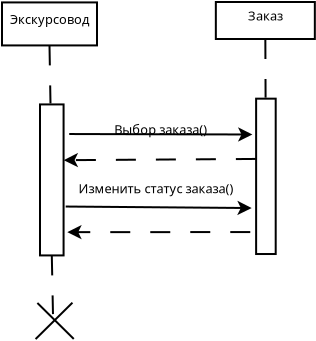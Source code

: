 <?xml version="1.0" encoding="UTF-8"?>
<dia:diagram xmlns:dia="http://www.lysator.liu.se/~alla/dia/">
  <dia:layer name="Фон" visible="true" active="true">
    <dia:object type="Standard - Box" version="0" id="O0">
      <dia:attribute name="obj_pos">
        <dia:point val="3.55,2.15"/>
      </dia:attribute>
      <dia:attribute name="obj_bb">
        <dia:rectangle val="3.5,2.1;8.35,4.35"/>
      </dia:attribute>
      <dia:attribute name="elem_corner">
        <dia:point val="3.55,2.15"/>
      </dia:attribute>
      <dia:attribute name="elem_width">
        <dia:real val="4.75"/>
      </dia:attribute>
      <dia:attribute name="elem_height">
        <dia:real val="2.15"/>
      </dia:attribute>
      <dia:attribute name="show_background">
        <dia:boolean val="true"/>
      </dia:attribute>
    </dia:object>
    <dia:object type="Standard - Line" version="0" id="O1">
      <dia:attribute name="obj_pos">
        <dia:point val="5.925,4.3"/>
      </dia:attribute>
      <dia:attribute name="obj_bb">
        <dia:rectangle val="5.874,4.249;6.025,7.252"/>
      </dia:attribute>
      <dia:attribute name="conn_endpoints">
        <dia:point val="5.925,4.3"/>
        <dia:point val="5.974,7.201"/>
      </dia:attribute>
      <dia:attribute name="numcp">
        <dia:int val="1"/>
      </dia:attribute>
      <dia:attribute name="line_style">
        <dia:enum val="1"/>
      </dia:attribute>
      <dia:connections>
        <dia:connection handle="0" to="O0" connection="6"/>
        <dia:connection handle="1" to="O2" connection="8"/>
      </dia:connections>
    </dia:object>
    <dia:object type="Standard - Box" version="0" id="O2">
      <dia:attribute name="obj_pos">
        <dia:point val="5.45,7.25"/>
      </dia:attribute>
      <dia:attribute name="obj_bb">
        <dia:rectangle val="5.4,7.2;6.679,14.85"/>
      </dia:attribute>
      <dia:attribute name="elem_corner">
        <dia:point val="5.45,7.25"/>
      </dia:attribute>
      <dia:attribute name="elem_width">
        <dia:real val="1.179"/>
      </dia:attribute>
      <dia:attribute name="elem_height">
        <dia:real val="7.55"/>
      </dia:attribute>
      <dia:attribute name="show_background">
        <dia:boolean val="true"/>
      </dia:attribute>
    </dia:object>
    <dia:object type="Standard - Text" version="1" id="O3">
      <dia:attribute name="obj_pos">
        <dia:point val="15.4,3.15"/>
      </dia:attribute>
      <dia:attribute name="obj_bb">
        <dia:rectangle val="15.4,2.51;15.4,3.282"/>
      </dia:attribute>
      <dia:attribute name="text">
        <dia:composite type="text">
          <dia:attribute name="string">
            <dia:string>##</dia:string>
          </dia:attribute>
          <dia:attribute name="font">
            <dia:font family="sans" style="0" name="Helvetica"/>
          </dia:attribute>
          <dia:attribute name="height">
            <dia:real val="0.8"/>
          </dia:attribute>
          <dia:attribute name="pos">
            <dia:point val="15.4,3.15"/>
          </dia:attribute>
          <dia:attribute name="color">
            <dia:color val="#000000"/>
          </dia:attribute>
          <dia:attribute name="alignment">
            <dia:enum val="0"/>
          </dia:attribute>
        </dia:composite>
      </dia:attribute>
      <dia:attribute name="valign">
        <dia:enum val="3"/>
      </dia:attribute>
    </dia:object>
    <dia:object type="Standard - Box" version="0" id="O4">
      <dia:attribute name="obj_pos">
        <dia:point val="14.242,2.129"/>
      </dia:attribute>
      <dia:attribute name="obj_bb">
        <dia:rectangle val="14.192,2.079;19.242,4.029"/>
      </dia:attribute>
      <dia:attribute name="elem_corner">
        <dia:point val="14.242,2.129"/>
      </dia:attribute>
      <dia:attribute name="elem_width">
        <dia:real val="4.95"/>
      </dia:attribute>
      <dia:attribute name="elem_height">
        <dia:real val="1.85"/>
      </dia:attribute>
      <dia:attribute name="show_background">
        <dia:boolean val="true"/>
      </dia:attribute>
    </dia:object>
    <dia:object type="Standard - Text" version="1" id="O5">
      <dia:attribute name="obj_pos">
        <dia:point val="16.717,3.054"/>
      </dia:attribute>
      <dia:attribute name="obj_bb">
        <dia:rectangle val="15.905,2.414;17.528,3.186"/>
      </dia:attribute>
      <dia:attribute name="text">
        <dia:composite type="text">
          <dia:attribute name="string">
            <dia:string>#Заказ#</dia:string>
          </dia:attribute>
          <dia:attribute name="font">
            <dia:font family="sans" style="0" name="Helvetica"/>
          </dia:attribute>
          <dia:attribute name="height">
            <dia:real val="0.8"/>
          </dia:attribute>
          <dia:attribute name="pos">
            <dia:point val="16.717,3.054"/>
          </dia:attribute>
          <dia:attribute name="color">
            <dia:color val="#000000"/>
          </dia:attribute>
          <dia:attribute name="alignment">
            <dia:enum val="1"/>
          </dia:attribute>
        </dia:composite>
      </dia:attribute>
      <dia:attribute name="valign">
        <dia:enum val="3"/>
      </dia:attribute>
      <dia:connections>
        <dia:connection handle="0" to="O4" connection="8"/>
      </dia:connections>
    </dia:object>
    <dia:object type="Standard - Text" version="1" id="O6">
      <dia:attribute name="obj_pos">
        <dia:point val="5.925,3.225"/>
      </dia:attribute>
      <dia:attribute name="obj_bb">
        <dia:rectangle val="4.086,2.585;7.764,3.357"/>
      </dia:attribute>
      <dia:attribute name="text">
        <dia:composite type="text">
          <dia:attribute name="string">
            <dia:string>#Экскурсовод#</dia:string>
          </dia:attribute>
          <dia:attribute name="font">
            <dia:font family="sans" style="0" name="Helvetica"/>
          </dia:attribute>
          <dia:attribute name="height">
            <dia:real val="0.8"/>
          </dia:attribute>
          <dia:attribute name="pos">
            <dia:point val="5.925,3.225"/>
          </dia:attribute>
          <dia:attribute name="color">
            <dia:color val="#000000"/>
          </dia:attribute>
          <dia:attribute name="alignment">
            <dia:enum val="1"/>
          </dia:attribute>
        </dia:composite>
      </dia:attribute>
      <dia:attribute name="valign">
        <dia:enum val="3"/>
      </dia:attribute>
      <dia:connections>
        <dia:connection handle="0" to="O0" connection="8"/>
      </dia:connections>
    </dia:object>
    <dia:object type="Standard - Box" version="0" id="O7">
      <dia:attribute name="obj_pos">
        <dia:point val="16.256,6.962"/>
      </dia:attribute>
      <dia:attribute name="obj_bb">
        <dia:rectangle val="16.206,6.912;17.286,14.779"/>
      </dia:attribute>
      <dia:attribute name="elem_corner">
        <dia:point val="16.256,6.962"/>
      </dia:attribute>
      <dia:attribute name="elem_width">
        <dia:real val="0.979"/>
      </dia:attribute>
      <dia:attribute name="elem_height">
        <dia:real val="7.768"/>
      </dia:attribute>
      <dia:attribute name="show_background">
        <dia:boolean val="true"/>
      </dia:attribute>
    </dia:object>
    <dia:object type="Standard - Line" version="0" id="O8">
      <dia:attribute name="obj_pos">
        <dia:point val="6.912,8.73"/>
      </dia:attribute>
      <dia:attribute name="obj_bb">
        <dia:rectangle val="6.862,8.391;16.181,9.114"/>
      </dia:attribute>
      <dia:attribute name="conn_endpoints">
        <dia:point val="6.912,8.73"/>
        <dia:point val="16.069,8.754"/>
      </dia:attribute>
      <dia:attribute name="numcp">
        <dia:int val="1"/>
      </dia:attribute>
      <dia:attribute name="end_arrow">
        <dia:enum val="22"/>
      </dia:attribute>
      <dia:attribute name="end_arrow_length">
        <dia:real val="0.5"/>
      </dia:attribute>
      <dia:attribute name="end_arrow_width">
        <dia:real val="0.5"/>
      </dia:attribute>
    </dia:object>
    <dia:object type="Standard - Text" version="1" id="O9">
      <dia:attribute name="obj_pos">
        <dia:point val="11.491,8.742"/>
      </dia:attribute>
      <dia:attribute name="obj_bb">
        <dia:rectangle val="9.253,8.102;13.728,8.874"/>
      </dia:attribute>
      <dia:attribute name="text">
        <dia:composite type="text">
          <dia:attribute name="string">
            <dia:string>#Выбор заказа()#</dia:string>
          </dia:attribute>
          <dia:attribute name="font">
            <dia:font family="sans" style="0" name="Helvetica"/>
          </dia:attribute>
          <dia:attribute name="height">
            <dia:real val="0.8"/>
          </dia:attribute>
          <dia:attribute name="pos">
            <dia:point val="11.491,8.742"/>
          </dia:attribute>
          <dia:attribute name="color">
            <dia:color val="#000000"/>
          </dia:attribute>
          <dia:attribute name="alignment">
            <dia:enum val="1"/>
          </dia:attribute>
        </dia:composite>
      </dia:attribute>
      <dia:attribute name="valign">
        <dia:enum val="3"/>
      </dia:attribute>
      <dia:connections>
        <dia:connection handle="0" to="O8" connection="0"/>
      </dia:connections>
    </dia:object>
    <dia:object type="Standard - Line" version="0" id="O10">
      <dia:attribute name="obj_pos">
        <dia:point val="16.244,9.976"/>
      </dia:attribute>
      <dia:attribute name="obj_bb">
        <dia:rectangle val="6.524,9.672;16.294,10.396"/>
      </dia:attribute>
      <dia:attribute name="conn_endpoints">
        <dia:point val="16.244,9.976"/>
        <dia:point val="6.635,10.038"/>
      </dia:attribute>
      <dia:attribute name="numcp">
        <dia:int val="1"/>
      </dia:attribute>
      <dia:attribute name="line_style">
        <dia:enum val="1"/>
      </dia:attribute>
      <dia:attribute name="end_arrow">
        <dia:enum val="22"/>
      </dia:attribute>
      <dia:attribute name="end_arrow_length">
        <dia:real val="0.5"/>
      </dia:attribute>
      <dia:attribute name="end_arrow_width">
        <dia:real val="0.5"/>
      </dia:attribute>
    </dia:object>
    <dia:object type="Standard - Line" version="0" id="O11">
      <dia:attribute name="obj_pos">
        <dia:point val="6.735,12.356"/>
      </dia:attribute>
      <dia:attribute name="obj_bb">
        <dia:rectangle val="6.685,12.064;16.145,12.788"/>
      </dia:attribute>
      <dia:attribute name="conn_endpoints">
        <dia:point val="6.735,12.356"/>
        <dia:point val="16.034,12.431"/>
      </dia:attribute>
      <dia:attribute name="numcp">
        <dia:int val="1"/>
      </dia:attribute>
      <dia:attribute name="end_arrow">
        <dia:enum val="22"/>
      </dia:attribute>
      <dia:attribute name="end_arrow_length">
        <dia:real val="0.5"/>
      </dia:attribute>
      <dia:attribute name="end_arrow_width">
        <dia:real val="0.5"/>
      </dia:attribute>
    </dia:object>
    <dia:object type="Standard - Text" version="1" id="O12">
      <dia:attribute name="obj_pos">
        <dia:point val="11.243,11.687"/>
      </dia:attribute>
      <dia:attribute name="obj_bb">
        <dia:rectangle val="7.515,11.046;14.97,11.819"/>
      </dia:attribute>
      <dia:attribute name="text">
        <dia:composite type="text">
          <dia:attribute name="string">
            <dia:string>#Изменить статус заказа()#</dia:string>
          </dia:attribute>
          <dia:attribute name="font">
            <dia:font family="sans" style="0" name="Helvetica"/>
          </dia:attribute>
          <dia:attribute name="height">
            <dia:real val="0.8"/>
          </dia:attribute>
          <dia:attribute name="pos">
            <dia:point val="11.243,11.687"/>
          </dia:attribute>
          <dia:attribute name="color">
            <dia:color val="#000000"/>
          </dia:attribute>
          <dia:attribute name="alignment">
            <dia:enum val="1"/>
          </dia:attribute>
        </dia:composite>
      </dia:attribute>
      <dia:attribute name="valign">
        <dia:enum val="3"/>
      </dia:attribute>
    </dia:object>
    <dia:object type="Standard - Line" version="0" id="O13">
      <dia:attribute name="obj_pos">
        <dia:point val="15.963,13.633"/>
      </dia:attribute>
      <dia:attribute name="obj_bb">
        <dia:rectangle val="6.703,13.274;16.013,13.998"/>
      </dia:attribute>
      <dia:attribute name="conn_endpoints">
        <dia:point val="15.963,13.633"/>
        <dia:point val="6.815,13.636"/>
      </dia:attribute>
      <dia:attribute name="numcp">
        <dia:int val="1"/>
      </dia:attribute>
      <dia:attribute name="line_style">
        <dia:enum val="1"/>
      </dia:attribute>
      <dia:attribute name="end_arrow">
        <dia:enum val="22"/>
      </dia:attribute>
      <dia:attribute name="end_arrow_length">
        <dia:real val="0.5"/>
      </dia:attribute>
      <dia:attribute name="end_arrow_width">
        <dia:real val="0.5"/>
      </dia:attribute>
    </dia:object>
    <dia:object type="Standard - Line" version="0" id="O14">
      <dia:attribute name="obj_pos">
        <dia:point val="16.717,3.979"/>
      </dia:attribute>
      <dia:attribute name="obj_bb">
        <dia:rectangle val="16.666,3.929;16.779,6.962"/>
      </dia:attribute>
      <dia:attribute name="conn_endpoints">
        <dia:point val="16.717,3.979"/>
        <dia:point val="16.729,6.912"/>
      </dia:attribute>
      <dia:attribute name="numcp">
        <dia:int val="1"/>
      </dia:attribute>
      <dia:attribute name="line_style">
        <dia:enum val="1"/>
      </dia:attribute>
      <dia:connections>
        <dia:connection handle="0" to="O4" connection="6"/>
        <dia:connection handle="1" to="O7" connection="8"/>
      </dia:connections>
    </dia:object>
    <dia:object type="Standard - Line" version="0" id="O15">
      <dia:attribute name="obj_pos">
        <dia:point val="6.04,14.8"/>
      </dia:attribute>
      <dia:attribute name="obj_bb">
        <dia:rectangle val="5.989,14.749;6.15,17.785"/>
      </dia:attribute>
      <dia:attribute name="conn_endpoints">
        <dia:point val="6.04,14.8"/>
        <dia:point val="6.099,17.734"/>
      </dia:attribute>
      <dia:attribute name="numcp">
        <dia:int val="1"/>
      </dia:attribute>
      <dia:attribute name="line_style">
        <dia:enum val="1"/>
      </dia:attribute>
      <dia:connections>
        <dia:connection handle="0" to="O2" connection="6"/>
      </dia:connections>
    </dia:object>
    <dia:object type="Standard - Line" version="0" id="O16">
      <dia:attribute name="obj_pos">
        <dia:point val="5.319,17.178"/>
      </dia:attribute>
      <dia:attribute name="obj_bb">
        <dia:rectangle val="5.248,17.108;7.208,19.048"/>
      </dia:attribute>
      <dia:attribute name="conn_endpoints">
        <dia:point val="5.319,17.178"/>
        <dia:point val="7.138,18.977"/>
      </dia:attribute>
      <dia:attribute name="numcp">
        <dia:int val="1"/>
      </dia:attribute>
    </dia:object>
    <dia:object type="Standard - Line" version="0" id="O17">
      <dia:attribute name="obj_pos">
        <dia:point val="7.072,17.162"/>
      </dia:attribute>
      <dia:attribute name="obj_bb">
        <dia:rectangle val="5.158,17.091;7.143,19.054"/>
      </dia:attribute>
      <dia:attribute name="conn_endpoints">
        <dia:point val="7.072,17.162"/>
        <dia:point val="5.229,18.983"/>
      </dia:attribute>
      <dia:attribute name="numcp">
        <dia:int val="1"/>
      </dia:attribute>
    </dia:object>
  </dia:layer>
</dia:diagram>

